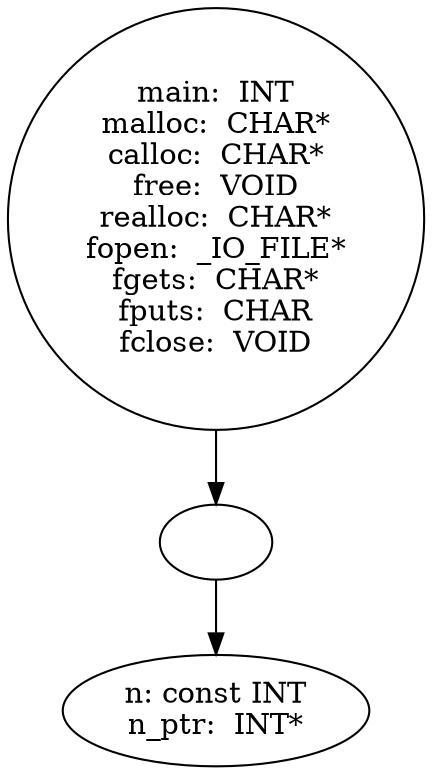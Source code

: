 digraph AST {
  "135951641183856" [label="main:  INT
malloc:  CHAR*
calloc:  CHAR*
free:  VOID
realloc:  CHAR*
fopen:  _IO_FILE*
fgets:  CHAR*
fputs:  CHAR
fclose:  VOID"];
  "135951641183856" -> "135951641182560";
  "135951641182560" [label=""];
  "135951641182560" -> "135951641183328";
  "135951641183328" [label="n: const INT
n_ptr:  INT*"];
}
